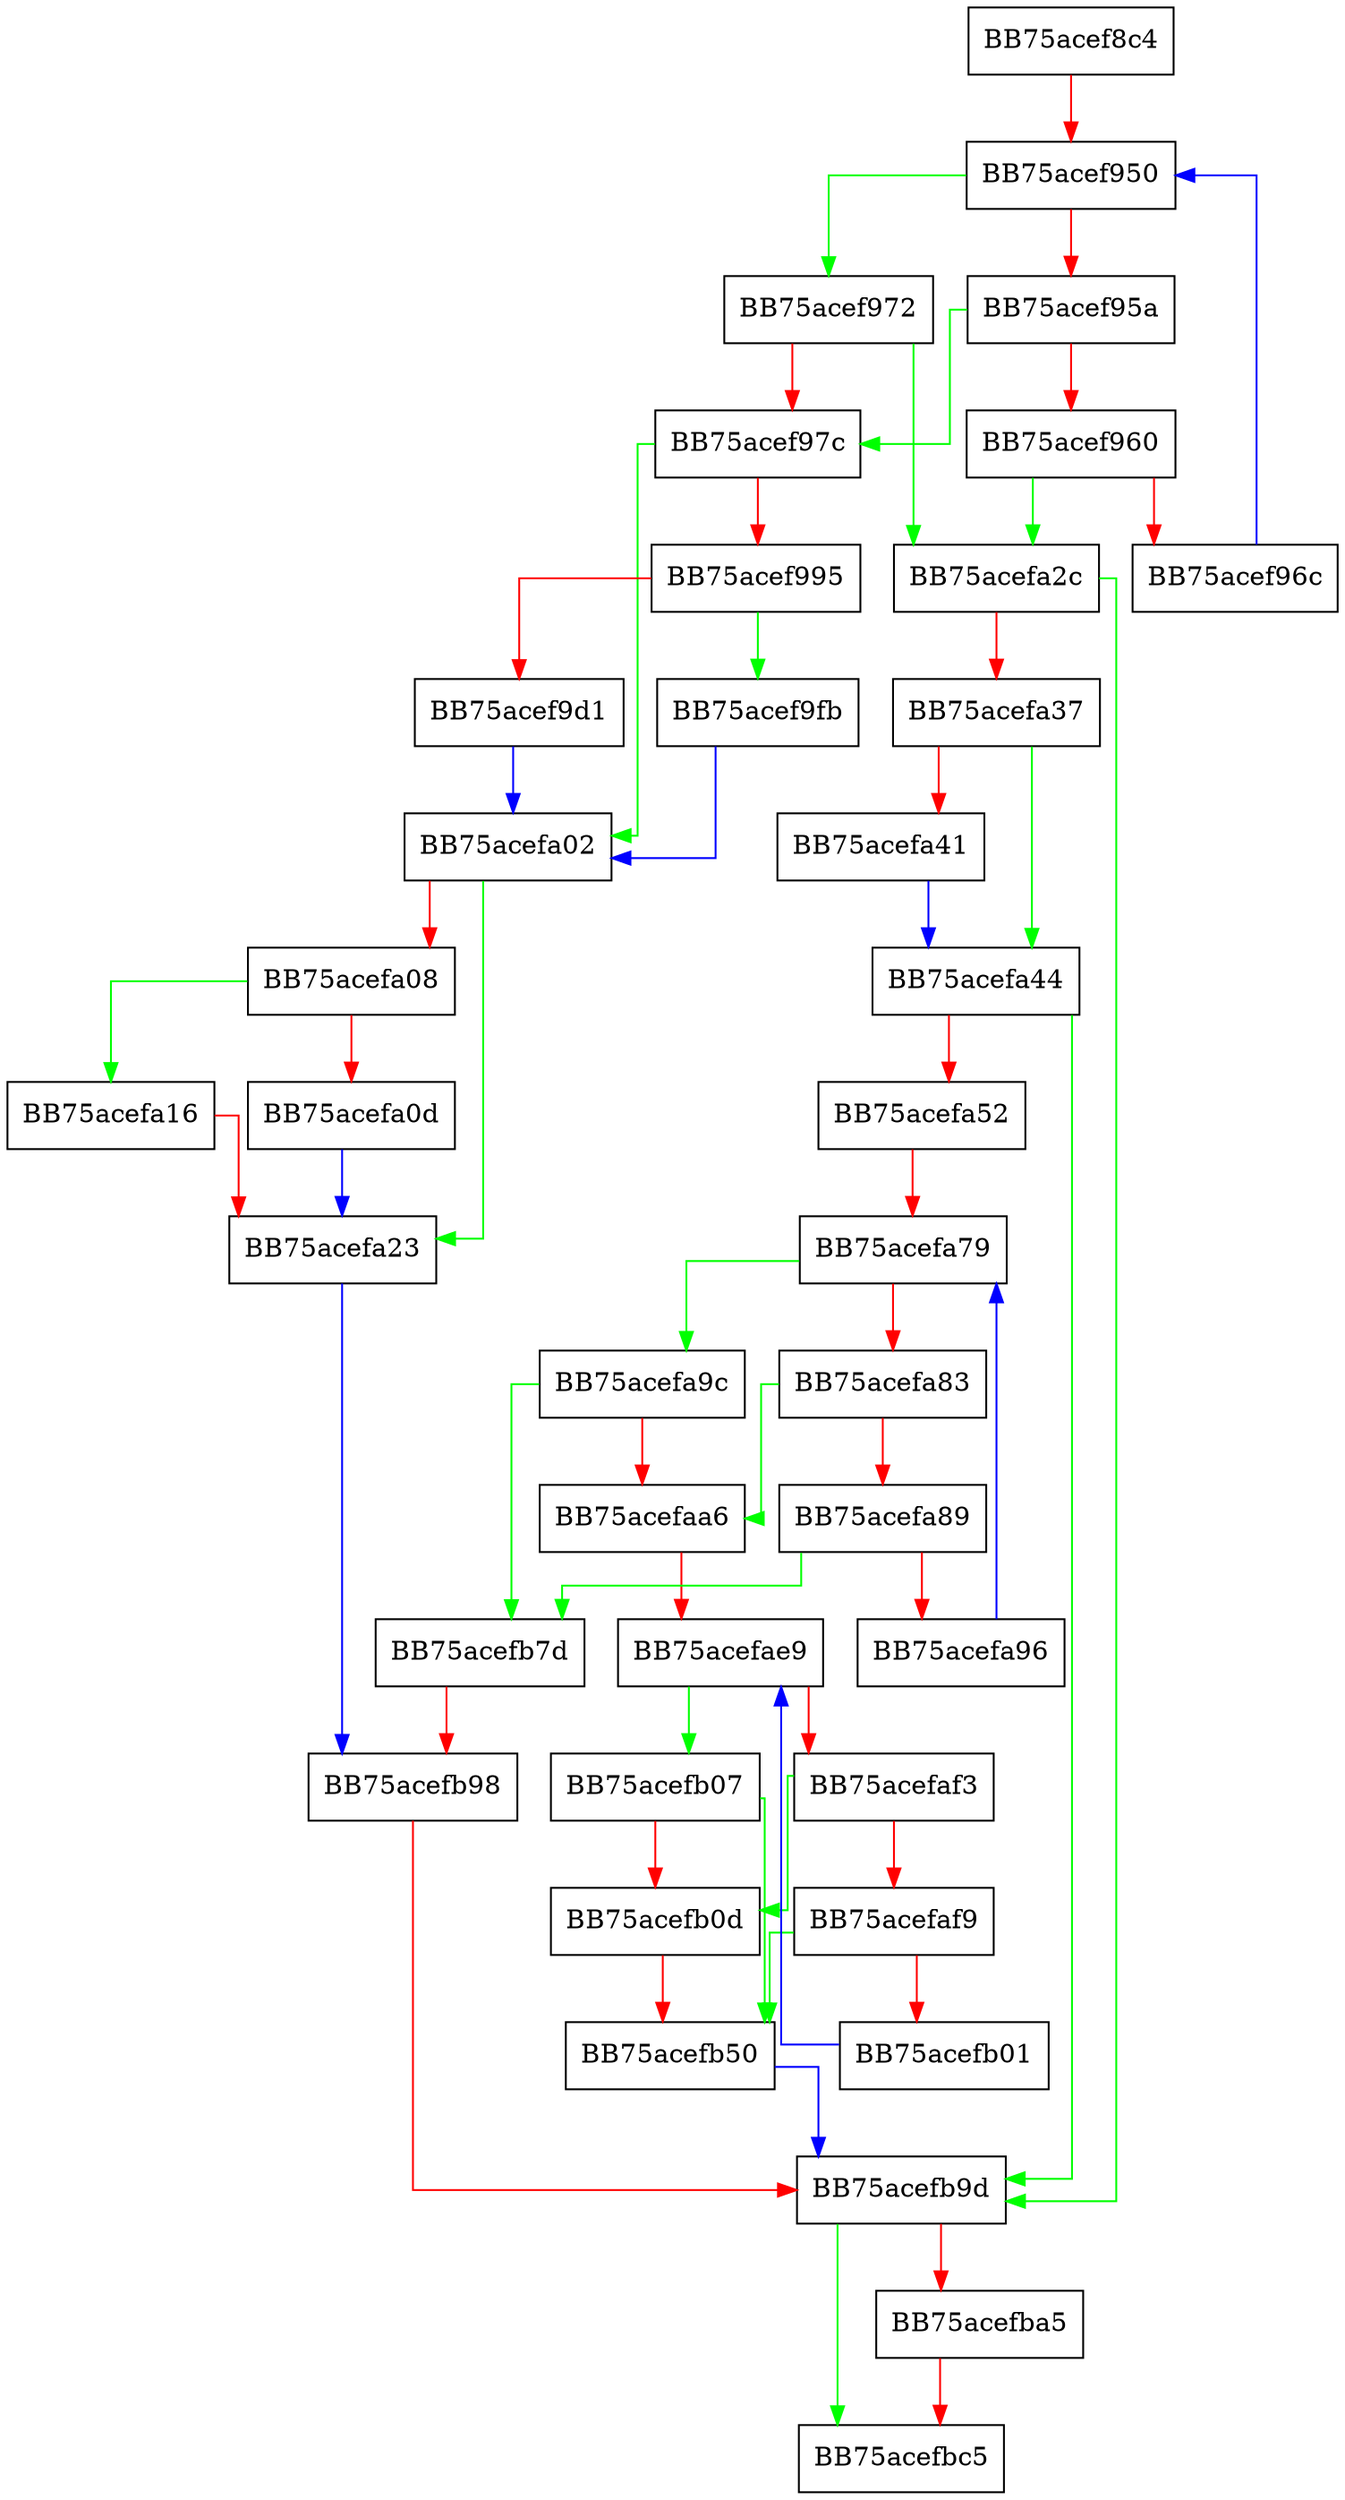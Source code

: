 digraph _try_translate_path {
  node [shape="box"];
  graph [splines=ortho];
  BB75acef8c4 -> BB75acef950 [color="red"];
  BB75acef950 -> BB75acef972 [color="green"];
  BB75acef950 -> BB75acef95a [color="red"];
  BB75acef95a -> BB75acef97c [color="green"];
  BB75acef95a -> BB75acef960 [color="red"];
  BB75acef960 -> BB75acefa2c [color="green"];
  BB75acef960 -> BB75acef96c [color="red"];
  BB75acef96c -> BB75acef950 [color="blue"];
  BB75acef972 -> BB75acefa2c [color="green"];
  BB75acef972 -> BB75acef97c [color="red"];
  BB75acef97c -> BB75acefa02 [color="green"];
  BB75acef97c -> BB75acef995 [color="red"];
  BB75acef995 -> BB75acef9fb [color="green"];
  BB75acef995 -> BB75acef9d1 [color="red"];
  BB75acef9d1 -> BB75acefa02 [color="blue"];
  BB75acef9fb -> BB75acefa02 [color="blue"];
  BB75acefa02 -> BB75acefa23 [color="green"];
  BB75acefa02 -> BB75acefa08 [color="red"];
  BB75acefa08 -> BB75acefa16 [color="green"];
  BB75acefa08 -> BB75acefa0d [color="red"];
  BB75acefa0d -> BB75acefa23 [color="blue"];
  BB75acefa16 -> BB75acefa23 [color="red"];
  BB75acefa23 -> BB75acefb98 [color="blue"];
  BB75acefa2c -> BB75acefb9d [color="green"];
  BB75acefa2c -> BB75acefa37 [color="red"];
  BB75acefa37 -> BB75acefa44 [color="green"];
  BB75acefa37 -> BB75acefa41 [color="red"];
  BB75acefa41 -> BB75acefa44 [color="blue"];
  BB75acefa44 -> BB75acefb9d [color="green"];
  BB75acefa44 -> BB75acefa52 [color="red"];
  BB75acefa52 -> BB75acefa79 [color="red"];
  BB75acefa79 -> BB75acefa9c [color="green"];
  BB75acefa79 -> BB75acefa83 [color="red"];
  BB75acefa83 -> BB75acefaa6 [color="green"];
  BB75acefa83 -> BB75acefa89 [color="red"];
  BB75acefa89 -> BB75acefb7d [color="green"];
  BB75acefa89 -> BB75acefa96 [color="red"];
  BB75acefa96 -> BB75acefa79 [color="blue"];
  BB75acefa9c -> BB75acefb7d [color="green"];
  BB75acefa9c -> BB75acefaa6 [color="red"];
  BB75acefaa6 -> BB75acefae9 [color="red"];
  BB75acefae9 -> BB75acefb07 [color="green"];
  BB75acefae9 -> BB75acefaf3 [color="red"];
  BB75acefaf3 -> BB75acefb0d [color="green"];
  BB75acefaf3 -> BB75acefaf9 [color="red"];
  BB75acefaf9 -> BB75acefb50 [color="green"];
  BB75acefaf9 -> BB75acefb01 [color="red"];
  BB75acefb01 -> BB75acefae9 [color="blue"];
  BB75acefb07 -> BB75acefb50 [color="green"];
  BB75acefb07 -> BB75acefb0d [color="red"];
  BB75acefb0d -> BB75acefb50 [color="red"];
  BB75acefb50 -> BB75acefb9d [color="blue"];
  BB75acefb7d -> BB75acefb98 [color="red"];
  BB75acefb98 -> BB75acefb9d [color="red"];
  BB75acefb9d -> BB75acefbc5 [color="green"];
  BB75acefb9d -> BB75acefba5 [color="red"];
  BB75acefba5 -> BB75acefbc5 [color="red"];
}